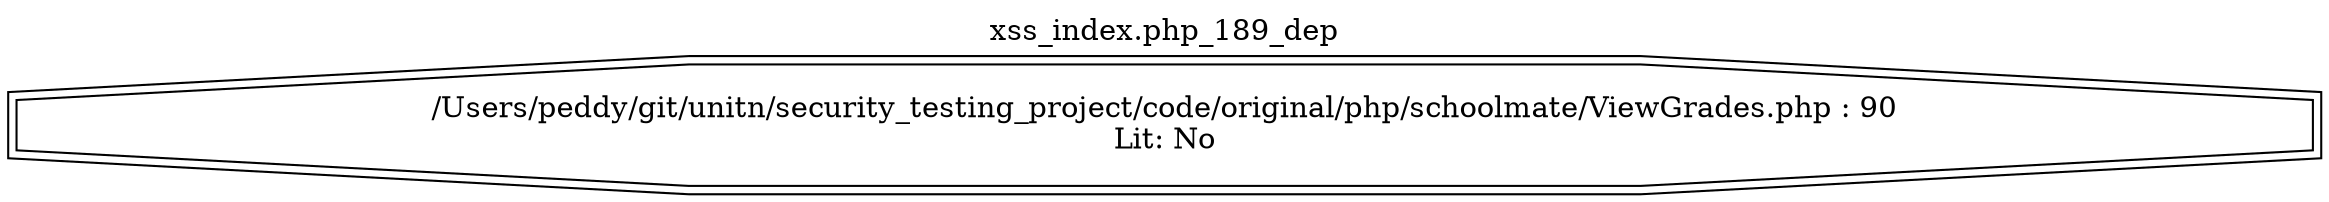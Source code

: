 digraph cfg {
  label="xss_index.php_189_dep";
  labelloc=t;
  n1 [shape=doubleoctagon, label="/Users/peddy/git/unitn/security_testing_project/code/original/php/schoolmate/ViewGrades.php : 90\nLit: No\n"];
}
